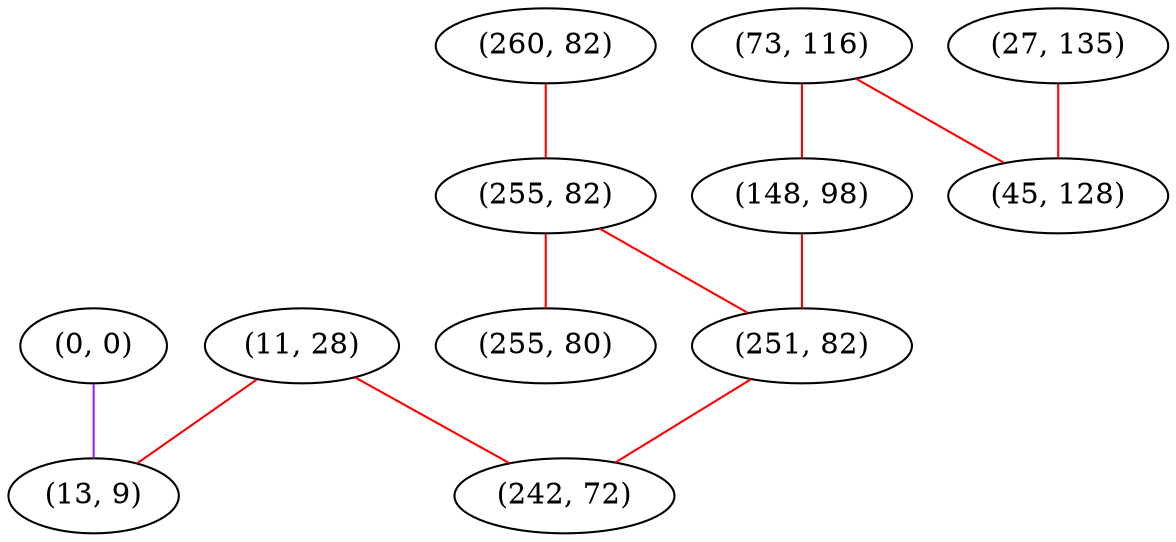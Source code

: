 graph "" {
"(0, 0)";
"(260, 82)";
"(255, 82)";
"(73, 116)";
"(148, 98)";
"(251, 82)";
"(255, 80)";
"(11, 28)";
"(27, 135)";
"(242, 72)";
"(13, 9)";
"(45, 128)";
"(0, 0)" -- "(13, 9)"  [color=purple, key=0, weight=4];
"(260, 82)" -- "(255, 82)"  [color=red, key=0, weight=1];
"(255, 82)" -- "(251, 82)"  [color=red, key=0, weight=1];
"(255, 82)" -- "(255, 80)"  [color=red, key=0, weight=1];
"(73, 116)" -- "(148, 98)"  [color=red, key=0, weight=1];
"(73, 116)" -- "(45, 128)"  [color=red, key=0, weight=1];
"(148, 98)" -- "(251, 82)"  [color=red, key=0, weight=1];
"(251, 82)" -- "(242, 72)"  [color=red, key=0, weight=1];
"(11, 28)" -- "(13, 9)"  [color=red, key=0, weight=1];
"(11, 28)" -- "(242, 72)"  [color=red, key=0, weight=1];
"(27, 135)" -- "(45, 128)"  [color=red, key=0, weight=1];
}
